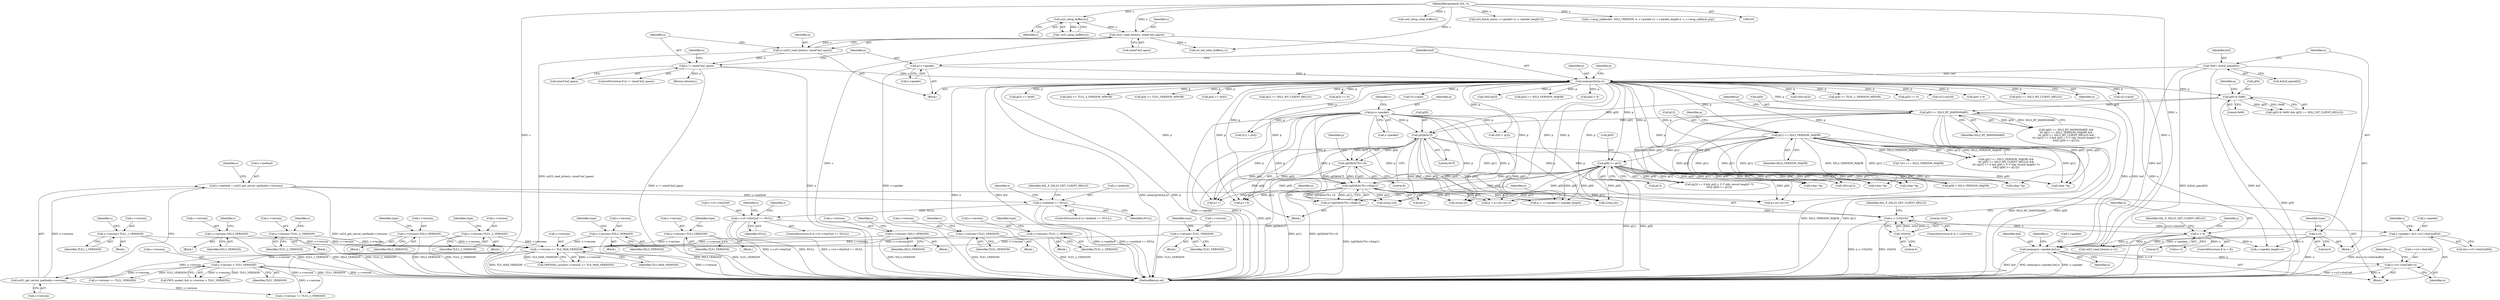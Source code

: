 digraph "0_openssl_26a59d9b46574e457870197dffa802871b4c8fc7_0@API" {
"1001133" [label="(Call,memcpy(s->packet,buf,n))"];
"1001119" [label="(Call,s->packet= &(s->s3->rbuf.buf[0]))"];
"1001105" [label="(Call,s->s3->rbuf.buf == NULL)"];
"1001083" [label="(Call,s->method == NULL)"];
"1001074" [label="(Call,s->method = ssl23_get_server_method(s->version))"];
"1001078" [label="(Call,ssl23_get_server_method(s->version))"];
"1000695" [label="(Call,s->version < TLS1_VERSION)"];
"1000687" [label="(Call,s->version <= TLS_MAX_VERSION)"];
"1000335" [label="(Call,s->version=TLS1_1_VERSION)"];
"1000404" [label="(Call,s->version=SSL3_VERSION)"];
"1000310" [label="(Call,s->version=TLS1_2_VERSION)"];
"1000586" [label="(Call,s->version=SSL3_VERSION)"];
"1000529" [label="(Call,s->version=TLS1_2_VERSION)"];
"1000604" [label="(Call,s->version=SSL3_VERSION)"];
"1000569" [label="(Call,s->version=TLS1_VERSION)"];
"1000373" [label="(Call,s->version=SSL3_VERSION)"];
"1000354" [label="(Call,s->version=TLS1_VERSION)"];
"1000552" [label="(Call,s->version=TLS1_1_VERSION)"];
"1000621" [label="(Call,s->version=TLS1_VERSION)"];
"1000150" [label="(Call,*buf= &(buf_space[0]))"];
"1000213" [label="(Call,memcpy(buf,p,n))"];
"1000208" [label="(Call,p=s->packet)"];
"1000202" [label="(Call,n != sizeof buf_space)"];
"1000195" [label="(Call,n=ssl23_read_bytes(s, sizeof buf_space))"];
"1000197" [label="(Call,ssl23_read_bytes(s, sizeof buf_space))"];
"1000192" [label="(Call,ssl3_setup_buffers(s))"];
"1000146" [label="(MethodParameterIn,SSL *s)"];
"1000165" [label="(Call,n=0)"];
"1000759" [label="(Call,n < 9)"];
"1000748" [label="(Call,n > (1024*4))"];
"1000734" [label="(Call,n=((p[0]&0x7f)<<8)|p[1])"];
"1000736" [label="(Call,((p[0]&0x7f)<<8)|p[1])"];
"1000737" [label="(Call,(p[0]&0x7f)<<8)"];
"1000738" [label="(Call,p[0]&0x7f)"];
"1000715" [label="(Call,p=s->packet)"];
"1000219" [label="(Call,p[0] & 0x80)"];
"1000428" [label="(Call,p[0] == SSL3_RT_HANDSHAKE)"];
"1000434" [label="(Call,p[1] == SSL3_VERSION_MAJOR)"];
"1000457" [label="(Call,p[9] >= p[1])"];
"1000750" [label="(Call,1024*4)"];
"1001139" [label="(Call,s->s3->rbuf.left=n)"];
"1001073" [label="(Block,)"];
"1000243" [label="(Call,v[0]=p[3])"];
"1000868" [label="(Call,*(d++) = SSL3_VERSION_MAJOR)"];
"1000764" [label="(Identifier,SSL_F_SSL23_GET_CLIENT_HELLO)"];
"1000269" [label="(Call,p[3] == SSL3_VERSION_MAJOR)"];
"1001152" [label="(Identifier,s)"];
"1000585" [label="(Block,)"];
"1000603" [label="(Block,)"];
"1000568" [label="(Block,)"];
"1001105" [label="(Call,s->s3->rbuf.buf == NULL)"];
"1000355" [label="(Call,s->version)"];
"1000769" [label="(Call,ssl23_read_bytes(s,n+2))"];
"1000750" [label="(Call,1024*4)"];
"1000435" [label="(Call,p[1])"];
"1000452" [label="(Call,p[4] < 5)"];
"1000152" [label="(Call,&(buf_space[0]))"];
"1000314" [label="(Identifier,TLS1_2_VERSION)"];
"1000432" [label="(Identifier,SSL3_RT_HANDSHAKE)"];
"1001137" [label="(Identifier,buf)"];
"1000761" [label="(Literal,9)"];
"1000147" [label="(Block,)"];
"1000734" [label="(Call,n=((p[0]&0x7f)<<8)|p[1])"];
"1000722" [label="(Identifier,v)"];
"1001252" [label="(MethodReturn,int)"];
"1000207" [label="(Identifier,n)"];
"1000573" [label="(Identifier,TLS1_VERSION)"];
"1000442" [label="(Identifier,p)"];
"1000404" [label="(Call,s->version=SSL3_VERSION)"];
"1000433" [label="(Call,(p[1] == SSL3_VERSION_MAJOR) &&\n\t\t\t (p[5] == SSL3_MT_CLIENT_HELLO) &&\n\t\t\t ((p[3] == 0 && p[4] < 5 /* silly record length? */)\n\t\t\t\t|| (p[9] >= p[1])))"];
"1000210" [label="(Call,s->packet)"];
"1001096" [label="(Identifier,s)"];
"1000171" [label="(Identifier,type)"];
"1000748" [label="(Call,n > (1024*4))"];
"1000199" [label="(Call,sizeof buf_space)"];
"1000661" [label="(Call,(char *)p)"];
"1000605" [label="(Call,s->version)"];
"1000825" [label="(Call,n2s(p,sil))"];
"1001000" [label="(Call,p++)"];
"1001116" [label="(Call,ssl3_setup_read_buffer(s))"];
"1000771" [label="(Call,n+2)"];
"1000768" [label="(Identifier,j)"];
"1000309" [label="(Block,)"];
"1000317" [label="(Identifier,s)"];
"1000604" [label="(Call,s->version=SSL3_VERSION)"];
"1000760" [label="(Identifier,n)"];
"1000743" [label="(Literal,8)"];
"1000620" [label="(Block,)"];
"1000530" [label="(Call,s->version)"];
"1000759" [label="(Call,n < 9)"];
"1001095" [label="(Call,ssl_init_wbio_buffer(s,1))"];
"1000311" [label="(Call,s->version)"];
"1000146" [label="(MethodParameterIn,SSL *s)"];
"1000461" [label="(Call,p[1])"];
"1000819" [label="(Call,p+=5)"];
"1001082" [label="(ControlStructure,if (s->method == NULL))"];
"1000377" [label="(Identifier,SSL3_VERSION)"];
"1000219" [label="(Call,p[0] & 0x80)"];
"1000275" [label="(Call,v[0]=p[3])"];
"1000465" [label="(Call,v[0]=p[1])"];
"1000323" [label="(Call,p[4] >= TLS1_1_VERSION_MINOR)"];
"1000445" [label="(Call,(p[3] == 0 && p[4] < 5 /* silly record length? */)\n\t\t\t\t|| (p[9] >= p[1]))"];
"1000688" [label="(Call,s->version)"];
"1000310" [label="(Call,s->version=TLS1_2_VERSION)"];
"1000195" [label="(Call,n=ssl23_read_bytes(s, sizeof buf_space))"];
"1000403" [label="(Block,)"];
"1000755" [label="(Identifier,SSL_F_SSL23_GET_CLIENT_HELLO)"];
"1001085" [label="(Identifier,s)"];
"1000474" [label="(Call,p[3] == 0)"];
"1000180" [label="(Block,)"];
"1000529" [label="(Call,s->version=TLS1_2_VERSION)"];
"1000501" [label="(Call,v[1]=p[10])"];
"1000676" [label="(Call,(char *)p)"];
"1000635" [label="(Call,(char *)p)"];
"1000758" [label="(ControlStructure,if (n < 9))"];
"1000434" [label="(Call,p[1] == SSL3_VERSION_MAJOR)"];
"1000479" [label="(Call,p[4] < 6)"];
"1000203" [label="(Identifier,n)"];
"1000335" [label="(Call,s->version=TLS1_1_VERSION)"];
"1000822" [label="(Call,n2s(p,csl))"];
"1000551" [label="(Block,)"];
"1001139" [label="(Call,s->s3->rbuf.left=n)"];
"1001207" [label="(Call,s->version == TLS1_VERSION)"];
"1000226" [label="(Identifier,p)"];
"1000429" [label="(Call,p[0])"];
"1000440" [label="(Call,p[5] == SSL3_MT_CLIENT_HELLO)"];
"1000334" [label="(Block,)"];
"1000621" [label="(Call,s->version=TLS1_VERSION)"];
"1000737" [label="(Call,(p[0]&0x7f)<<8)"];
"1000358" [label="(Identifier,TLS1_VERSION)"];
"1000202" [label="(Call,n != sizeof buf_space)"];
"1000533" [label="(Identifier,TLS1_2_VERSION)"];
"1000490" [label="(Call,p[9] > SSL3_VERSION_MAJOR)"];
"1000644" [label="(Call,(char *)p)"];
"1000438" [label="(Identifier,SSL3_VERSION_MAJOR)"];
"1001121" [label="(Identifier,s)"];
"1000216" [label="(Identifier,n)"];
"1000590" [label="(Identifier,SSL3_VERSION)"];
"1001104" [label="(ControlStructure,if (s->s3->rbuf.buf == NULL))"];
"1000727" [label="(Call,v[1] = p[4])"];
"1000535" [label="(Identifier,type)"];
"1000250" [label="(Call,v[1]=p[4])"];
"1000711" [label="(Block,)"];
"1000191" [label="(Call,!ssl3_setup_buffers(s))"];
"1000558" [label="(Identifier,type)"];
"1000749" [label="(Identifier,n)"];
"1000380" [label="(Identifier,s)"];
"1000686" [label="(Call,OPENSSL_assert(s->version <= TLS_MAX_VERSION))"];
"1000232" [label="(Call,p[3] == 0x00)"];
"1001087" [label="(Identifier,NULL)"];
"1001138" [label="(Identifier,n)"];
"1000828" [label="(Call,n2s(p,cl))"];
"1000575" [label="(Identifier,type)"];
"1000736" [label="(Call,((p[0]&0x7f)<<8)|p[1])"];
"1000739" [label="(Call,p[0])"];
"1000587" [label="(Call,s->version)"];
"1000716" [label="(Identifier,p)"];
"1000693" [label="(Call,FIPS_mode() && (s->version < TLS1_VERSION))"];
"1001143" [label="(Identifier,s)"];
"1001140" [label="(Call,s->s3->rbuf.left)"];
"1000192" [label="(Call,ssl3_setup_buffers(s))"];
"1000457" [label="(Call,p[9] >= p[1])"];
"1000458" [label="(Call,p[9])"];
"1000213" [label="(Call,memcpy(buf,p,n))"];
"1001079" [label="(Call,s->version)"];
"1000569" [label="(Call,s->version=TLS1_VERSION)"];
"1000751" [label="(Literal,1024)"];
"1000622" [label="(Call,s->version)"];
"1001090" [label="(Identifier,SSL_F_SSL23_GET_CLIENT_HELLO)"];
"1000198" [label="(Identifier,s)"];
"1000208" [label="(Call,p=s->packet)"];
"1000745" [label="(Identifier,p)"];
"1000193" [label="(Identifier,s)"];
"1001133" [label="(Call,memcpy(s->packet,buf,n))"];
"1000215" [label="(Identifier,p)"];
"1000411" [label="(Identifier,s)"];
"1000975" [label="(Call,p = p+csl+sil+cl)"];
"1001123" [label="(Call,&(s->s3->rbuf.buf[0]))"];
"1000427" [label="(Call,(p[0] == SSL3_RT_HANDSHAKE) &&\n\t\t\t (p[1] == SSL3_VERSION_MAJOR) &&\n\t\t\t (p[5] == SSL3_MT_CLIENT_HELLO) &&\n\t\t\t ((p[3] == 0 && p[4] < 5 /* silly record length? */)\n\t\t\t\t|| (p[9] >= p[1])))"];
"1000339" [label="(Identifier,TLS1_1_VERSION)"];
"1000717" [label="(Call,s->packet)"];
"1000167" [label="(Literal,0)"];
"1001134" [label="(Call,s->packet)"];
"1000556" [label="(Identifier,TLS1_1_VERSION)"];
"1000695" [label="(Call,s->version < TLS1_VERSION)"];
"1000204" [label="(Call,sizeof buf_space)"];
"1000220" [label="(Call,p[0])"];
"1001147" [label="(Identifier,n)"];
"1000201" [label="(ControlStructure,if (n != sizeof buf_space))"];
"1000627" [label="(Identifier,type)"];
"1000608" [label="(Identifier,SSL3_VERSION)"];
"1000298" [label="(Call,p[4] >= TLS1_2_VERSION_MINOR)"];
"1000290" [label="(Call,p[4] >= TLS1_VERSION_MINOR)"];
"1001113" [label="(Identifier,NULL)"];
"1000165" [label="(Call,n=0)"];
"1000653" [label="(Call,(char *)p)"];
"1000197" [label="(Call,ssl23_read_bytes(s, sizeof buf_space))"];
"1001078" [label="(Call,ssl23_get_server_method(s->version))"];
"1000428" [label="(Call,p[0] == SSL3_RT_HANDSHAKE)"];
"1001083" [label="(Call,s->method == NULL)"];
"1000715" [label="(Call,p=s->packet)"];
"1000373" [label="(Call,s->version=SSL3_VERSION)"];
"1000592" [label="(Identifier,type)"];
"1000223" [label="(Literal,0x80)"];
"1000586" [label="(Call,s->version=SSL3_VERSION)"];
"1000237" [label="(Call,p[4] == 0x02)"];
"1000747" [label="(ControlStructure,if (n > (1024*4)))"];
"1000985" [label="(Call,p <  s->packet+s->packet_length)"];
"1000436" [label="(Identifier,p)"];
"1001106" [label="(Call,s->s3->rbuf.buf)"];
"1000687" [label="(Call,s->version <= TLS_MAX_VERSION)"];
"1000570" [label="(Call,s->version)"];
"1000166" [label="(Identifier,n)"];
"1000214" [label="(Identifier,buf)"];
"1001099" [label="(Call,s->packet_length=n)"];
"1000218" [label="(Call,(p[0] & 0x80) && (p[2] == SSL2_MT_CLIENT_HELLO))"];
"1000553" [label="(Call,s->version)"];
"1000206" [label="(Return,return(n);)"];
"1000735" [label="(Identifier,n)"];
"1000336" [label="(Call,s->version)"];
"1001135" [label="(Identifier,s)"];
"1000361" [label="(Identifier,s)"];
"1000408" [label="(Identifier,SSL3_VERSION)"];
"1000752" [label="(Literal,4)"];
"1000224" [label="(Call,p[2] == SSL2_MT_CLIENT_HELLO)"];
"1001075" [label="(Call,s->method)"];
"1000354" [label="(Call,s->version=TLS1_VERSION)"];
"1000221" [label="(Identifier,p)"];
"1000209" [label="(Identifier,p)"];
"1000447" [label="(Call,p[3] == 0)"];
"1000342" [label="(Identifier,s)"];
"1000151" [label="(Identifier,buf)"];
"1000780" [label="(Call,ssl3_finish_mac(s, s->packet+2, s->packet_length-2))"];
"1000610" [label="(Identifier,type)"];
"1000796" [label="(Call,s->msg_callback(0, SSL2_VERSION, 0, s->packet+2, s->packet_length-2, s, s->msg_callback_arg))"];
"1001120" [label="(Call,s->packet)"];
"1000738" [label="(Call,p[0]&0x7f)"];
"1000150" [label="(Call,*buf= &(buf_space[0]))"];
"1000372" [label="(Block,)"];
"1000374" [label="(Call,s->version)"];
"1000742" [label="(Literal,0x7f)"];
"1000691" [label="(Identifier,TLS_MAX_VERSION)"];
"1000977" [label="(Call,p+csl+sil+cl)"];
"1001117" [label="(Identifier,s)"];
"1001074" [label="(Call,s->method = ssl23_get_server_method(s->version))"];
"1001183" [label="(Call,s->version == TLS1_2_VERSION)"];
"1000744" [label="(Call,p[1])"];
"1000552" [label="(Call,s->version=TLS1_1_VERSION)"];
"1000282" [label="(Call,v[1]=p[4])"];
"1000625" [label="(Identifier,TLS1_VERSION)"];
"1000353" [label="(Block,)"];
"1000699" [label="(Identifier,TLS1_VERSION)"];
"1000196" [label="(Identifier,n)"];
"1000528" [label="(Block,)"];
"1001084" [label="(Call,s->method)"];
"1000405" [label="(Call,s->version)"];
"1000696" [label="(Call,s->version)"];
"1000720" [label="(Call,v[0] = p[3])"];
"1001119" [label="(Call,s->packet= &(s->s3->rbuf.buf[0]))"];
"1001133" -> "1001073"  [label="AST: "];
"1001133" -> "1001138"  [label="CFG: "];
"1001134" -> "1001133"  [label="AST: "];
"1001137" -> "1001133"  [label="AST: "];
"1001138" -> "1001133"  [label="AST: "];
"1001143" -> "1001133"  [label="CFG: "];
"1001133" -> "1001252"  [label="DDG: s->packet"];
"1001133" -> "1001252"  [label="DDG: buf"];
"1001133" -> "1001252"  [label="DDG: memcpy(s->packet,buf,n)"];
"1001119" -> "1001133"  [label="DDG: s->packet"];
"1000150" -> "1001133"  [label="DDG: buf"];
"1000213" -> "1001133"  [label="DDG: buf"];
"1000213" -> "1001133"  [label="DDG: n"];
"1000165" -> "1001133"  [label="DDG: n"];
"1000759" -> "1001133"  [label="DDG: n"];
"1001133" -> "1001139"  [label="DDG: n"];
"1001119" -> "1001073"  [label="AST: "];
"1001119" -> "1001123"  [label="CFG: "];
"1001120" -> "1001119"  [label="AST: "];
"1001123" -> "1001119"  [label="AST: "];
"1001135" -> "1001119"  [label="CFG: "];
"1001119" -> "1001252"  [label="DDG: &(s->s3->rbuf.buf[0])"];
"1001105" -> "1001119"  [label="DDG: s->s3->rbuf.buf"];
"1001105" -> "1001104"  [label="AST: "];
"1001105" -> "1001113"  [label="CFG: "];
"1001106" -> "1001105"  [label="AST: "];
"1001113" -> "1001105"  [label="AST: "];
"1001117" -> "1001105"  [label="CFG: "];
"1001121" -> "1001105"  [label="CFG: "];
"1001105" -> "1001252"  [label="DDG: NULL"];
"1001105" -> "1001252"  [label="DDG: s->s3->rbuf.buf == NULL"];
"1001105" -> "1001252"  [label="DDG: s->s3->rbuf.buf"];
"1001083" -> "1001105"  [label="DDG: NULL"];
"1001083" -> "1001082"  [label="AST: "];
"1001083" -> "1001087"  [label="CFG: "];
"1001084" -> "1001083"  [label="AST: "];
"1001087" -> "1001083"  [label="AST: "];
"1001090" -> "1001083"  [label="CFG: "];
"1001096" -> "1001083"  [label="CFG: "];
"1001083" -> "1001252"  [label="DDG: s->method"];
"1001083" -> "1001252"  [label="DDG: s->method == NULL"];
"1001074" -> "1001083"  [label="DDG: s->method"];
"1001074" -> "1001073"  [label="AST: "];
"1001074" -> "1001078"  [label="CFG: "];
"1001075" -> "1001074"  [label="AST: "];
"1001078" -> "1001074"  [label="AST: "];
"1001085" -> "1001074"  [label="CFG: "];
"1001074" -> "1001252"  [label="DDG: ssl23_get_server_method(s->version)"];
"1001078" -> "1001074"  [label="DDG: s->version"];
"1001078" -> "1001079"  [label="CFG: "];
"1001079" -> "1001078"  [label="AST: "];
"1000695" -> "1001078"  [label="DDG: s->version"];
"1000687" -> "1001078"  [label="DDG: s->version"];
"1001078" -> "1001183"  [label="DDG: s->version"];
"1000695" -> "1000693"  [label="AST: "];
"1000695" -> "1000699"  [label="CFG: "];
"1000696" -> "1000695"  [label="AST: "];
"1000699" -> "1000695"  [label="AST: "];
"1000693" -> "1000695"  [label="CFG: "];
"1000695" -> "1001252"  [label="DDG: s->version"];
"1000695" -> "1001252"  [label="DDG: TLS1_VERSION"];
"1000695" -> "1000693"  [label="DDG: s->version"];
"1000695" -> "1000693"  [label="DDG: TLS1_VERSION"];
"1000687" -> "1000695"  [label="DDG: s->version"];
"1000695" -> "1001183"  [label="DDG: s->version"];
"1000695" -> "1001207"  [label="DDG: TLS1_VERSION"];
"1000687" -> "1000686"  [label="AST: "];
"1000687" -> "1000691"  [label="CFG: "];
"1000688" -> "1000687"  [label="AST: "];
"1000691" -> "1000687"  [label="AST: "];
"1000686" -> "1000687"  [label="CFG: "];
"1000687" -> "1001252"  [label="DDG: s->version"];
"1000687" -> "1001252"  [label="DDG: TLS_MAX_VERSION"];
"1000687" -> "1000686"  [label="DDG: s->version"];
"1000687" -> "1000686"  [label="DDG: TLS_MAX_VERSION"];
"1000335" -> "1000687"  [label="DDG: s->version"];
"1000404" -> "1000687"  [label="DDG: s->version"];
"1000310" -> "1000687"  [label="DDG: s->version"];
"1000586" -> "1000687"  [label="DDG: s->version"];
"1000529" -> "1000687"  [label="DDG: s->version"];
"1000604" -> "1000687"  [label="DDG: s->version"];
"1000569" -> "1000687"  [label="DDG: s->version"];
"1000373" -> "1000687"  [label="DDG: s->version"];
"1000354" -> "1000687"  [label="DDG: s->version"];
"1000552" -> "1000687"  [label="DDG: s->version"];
"1000621" -> "1000687"  [label="DDG: s->version"];
"1000687" -> "1001183"  [label="DDG: s->version"];
"1000335" -> "1000334"  [label="AST: "];
"1000335" -> "1000339"  [label="CFG: "];
"1000336" -> "1000335"  [label="AST: "];
"1000339" -> "1000335"  [label="AST: "];
"1000342" -> "1000335"  [label="CFG: "];
"1000335" -> "1001252"  [label="DDG: TLS1_1_VERSION"];
"1000404" -> "1000403"  [label="AST: "];
"1000404" -> "1000408"  [label="CFG: "];
"1000405" -> "1000404"  [label="AST: "];
"1000408" -> "1000404"  [label="AST: "];
"1000411" -> "1000404"  [label="CFG: "];
"1000404" -> "1001252"  [label="DDG: SSL3_VERSION"];
"1000310" -> "1000309"  [label="AST: "];
"1000310" -> "1000314"  [label="CFG: "];
"1000311" -> "1000310"  [label="AST: "];
"1000314" -> "1000310"  [label="AST: "];
"1000317" -> "1000310"  [label="CFG: "];
"1000310" -> "1001252"  [label="DDG: TLS1_2_VERSION"];
"1000586" -> "1000585"  [label="AST: "];
"1000586" -> "1000590"  [label="CFG: "];
"1000587" -> "1000586"  [label="AST: "];
"1000590" -> "1000586"  [label="AST: "];
"1000592" -> "1000586"  [label="CFG: "];
"1000586" -> "1001252"  [label="DDG: SSL3_VERSION"];
"1000529" -> "1000528"  [label="AST: "];
"1000529" -> "1000533"  [label="CFG: "];
"1000530" -> "1000529"  [label="AST: "];
"1000533" -> "1000529"  [label="AST: "];
"1000535" -> "1000529"  [label="CFG: "];
"1000529" -> "1001252"  [label="DDG: TLS1_2_VERSION"];
"1000604" -> "1000603"  [label="AST: "];
"1000604" -> "1000608"  [label="CFG: "];
"1000605" -> "1000604"  [label="AST: "];
"1000608" -> "1000604"  [label="AST: "];
"1000610" -> "1000604"  [label="CFG: "];
"1000604" -> "1001252"  [label="DDG: SSL3_VERSION"];
"1000569" -> "1000568"  [label="AST: "];
"1000569" -> "1000573"  [label="CFG: "];
"1000570" -> "1000569"  [label="AST: "];
"1000573" -> "1000569"  [label="AST: "];
"1000575" -> "1000569"  [label="CFG: "];
"1000569" -> "1001252"  [label="DDG: TLS1_VERSION"];
"1000373" -> "1000372"  [label="AST: "];
"1000373" -> "1000377"  [label="CFG: "];
"1000374" -> "1000373"  [label="AST: "];
"1000377" -> "1000373"  [label="AST: "];
"1000380" -> "1000373"  [label="CFG: "];
"1000373" -> "1001252"  [label="DDG: SSL3_VERSION"];
"1000354" -> "1000353"  [label="AST: "];
"1000354" -> "1000358"  [label="CFG: "];
"1000355" -> "1000354"  [label="AST: "];
"1000358" -> "1000354"  [label="AST: "];
"1000361" -> "1000354"  [label="CFG: "];
"1000354" -> "1001252"  [label="DDG: TLS1_VERSION"];
"1000552" -> "1000551"  [label="AST: "];
"1000552" -> "1000556"  [label="CFG: "];
"1000553" -> "1000552"  [label="AST: "];
"1000556" -> "1000552"  [label="AST: "];
"1000558" -> "1000552"  [label="CFG: "];
"1000552" -> "1001252"  [label="DDG: TLS1_1_VERSION"];
"1000621" -> "1000620"  [label="AST: "];
"1000621" -> "1000625"  [label="CFG: "];
"1000622" -> "1000621"  [label="AST: "];
"1000625" -> "1000621"  [label="AST: "];
"1000627" -> "1000621"  [label="CFG: "];
"1000621" -> "1001252"  [label="DDG: TLS1_VERSION"];
"1000150" -> "1000147"  [label="AST: "];
"1000150" -> "1000152"  [label="CFG: "];
"1000151" -> "1000150"  [label="AST: "];
"1000152" -> "1000150"  [label="AST: "];
"1000166" -> "1000150"  [label="CFG: "];
"1000150" -> "1001252"  [label="DDG: buf"];
"1000150" -> "1001252"  [label="DDG: &(buf_space[0])"];
"1000150" -> "1000213"  [label="DDG: buf"];
"1000213" -> "1000180"  [label="AST: "];
"1000213" -> "1000216"  [label="CFG: "];
"1000214" -> "1000213"  [label="AST: "];
"1000215" -> "1000213"  [label="AST: "];
"1000216" -> "1000213"  [label="AST: "];
"1000221" -> "1000213"  [label="CFG: "];
"1000213" -> "1001252"  [label="DDG: n"];
"1000213" -> "1001252"  [label="DDG: buf"];
"1000213" -> "1001252"  [label="DDG: memcpy(buf,p,n)"];
"1000213" -> "1001252"  [label="DDG: p"];
"1000208" -> "1000213"  [label="DDG: p"];
"1000202" -> "1000213"  [label="DDG: n"];
"1000213" -> "1000219"  [label="DDG: p"];
"1000213" -> "1000224"  [label="DDG: p"];
"1000213" -> "1000232"  [label="DDG: p"];
"1000213" -> "1000237"  [label="DDG: p"];
"1000213" -> "1000243"  [label="DDG: p"];
"1000213" -> "1000250"  [label="DDG: p"];
"1000213" -> "1000269"  [label="DDG: p"];
"1000213" -> "1000275"  [label="DDG: p"];
"1000213" -> "1000282"  [label="DDG: p"];
"1000213" -> "1000290"  [label="DDG: p"];
"1000213" -> "1000298"  [label="DDG: p"];
"1000213" -> "1000323"  [label="DDG: p"];
"1000213" -> "1000428"  [label="DDG: p"];
"1000213" -> "1000434"  [label="DDG: p"];
"1000213" -> "1000440"  [label="DDG: p"];
"1000213" -> "1000447"  [label="DDG: p"];
"1000213" -> "1000452"  [label="DDG: p"];
"1000213" -> "1000457"  [label="DDG: p"];
"1000213" -> "1000465"  [label="DDG: p"];
"1000213" -> "1000474"  [label="DDG: p"];
"1000213" -> "1000479"  [label="DDG: p"];
"1000213" -> "1000490"  [label="DDG: p"];
"1000213" -> "1000501"  [label="DDG: p"];
"1000213" -> "1000635"  [label="DDG: p"];
"1000213" -> "1000720"  [label="DDG: p"];
"1000213" -> "1000727"  [label="DDG: p"];
"1000213" -> "1000736"  [label="DDG: p"];
"1000213" -> "1000819"  [label="DDG: p"];
"1000213" -> "1000822"  [label="DDG: p"];
"1000213" -> "1000825"  [label="DDG: p"];
"1000213" -> "1000828"  [label="DDG: p"];
"1000213" -> "1000975"  [label="DDG: p"];
"1000213" -> "1000977"  [label="DDG: p"];
"1000213" -> "1000985"  [label="DDG: p"];
"1000213" -> "1001000"  [label="DDG: p"];
"1000213" -> "1001099"  [label="DDG: n"];
"1000208" -> "1000180"  [label="AST: "];
"1000208" -> "1000210"  [label="CFG: "];
"1000209" -> "1000208"  [label="AST: "];
"1000210" -> "1000208"  [label="AST: "];
"1000214" -> "1000208"  [label="CFG: "];
"1000208" -> "1001252"  [label="DDG: s->packet"];
"1000202" -> "1000201"  [label="AST: "];
"1000202" -> "1000204"  [label="CFG: "];
"1000203" -> "1000202"  [label="AST: "];
"1000204" -> "1000202"  [label="AST: "];
"1000207" -> "1000202"  [label="CFG: "];
"1000209" -> "1000202"  [label="CFG: "];
"1000202" -> "1001252"  [label="DDG: n"];
"1000202" -> "1001252"  [label="DDG: n != sizeof buf_space"];
"1000195" -> "1000202"  [label="DDG: n"];
"1000202" -> "1000206"  [label="DDG: n"];
"1000195" -> "1000180"  [label="AST: "];
"1000195" -> "1000197"  [label="CFG: "];
"1000196" -> "1000195"  [label="AST: "];
"1000197" -> "1000195"  [label="AST: "];
"1000203" -> "1000195"  [label="CFG: "];
"1000195" -> "1001252"  [label="DDG: ssl23_read_bytes(s, sizeof buf_space)"];
"1000197" -> "1000195"  [label="DDG: s"];
"1000197" -> "1000199"  [label="CFG: "];
"1000198" -> "1000197"  [label="AST: "];
"1000199" -> "1000197"  [label="AST: "];
"1000197" -> "1001252"  [label="DDG: s"];
"1000192" -> "1000197"  [label="DDG: s"];
"1000146" -> "1000197"  [label="DDG: s"];
"1000197" -> "1000769"  [label="DDG: s"];
"1000197" -> "1001095"  [label="DDG: s"];
"1000192" -> "1000191"  [label="AST: "];
"1000192" -> "1000193"  [label="CFG: "];
"1000193" -> "1000192"  [label="AST: "];
"1000191" -> "1000192"  [label="CFG: "];
"1000192" -> "1000191"  [label="DDG: s"];
"1000146" -> "1000192"  [label="DDG: s"];
"1000146" -> "1000145"  [label="AST: "];
"1000146" -> "1001252"  [label="DDG: s"];
"1000146" -> "1000769"  [label="DDG: s"];
"1000146" -> "1000780"  [label="DDG: s"];
"1000146" -> "1000796"  [label="DDG: s"];
"1000146" -> "1001095"  [label="DDG: s"];
"1000146" -> "1001116"  [label="DDG: s"];
"1000165" -> "1000147"  [label="AST: "];
"1000165" -> "1000167"  [label="CFG: "];
"1000166" -> "1000165"  [label="AST: "];
"1000167" -> "1000165"  [label="AST: "];
"1000171" -> "1000165"  [label="CFG: "];
"1000165" -> "1001252"  [label="DDG: n"];
"1000165" -> "1001099"  [label="DDG: n"];
"1000759" -> "1000758"  [label="AST: "];
"1000759" -> "1000761"  [label="CFG: "];
"1000760" -> "1000759"  [label="AST: "];
"1000761" -> "1000759"  [label="AST: "];
"1000764" -> "1000759"  [label="CFG: "];
"1000768" -> "1000759"  [label="CFG: "];
"1000759" -> "1001252"  [label="DDG: n < 9"];
"1000748" -> "1000759"  [label="DDG: n"];
"1000759" -> "1000769"  [label="DDG: n"];
"1000759" -> "1000771"  [label="DDG: n"];
"1000759" -> "1001099"  [label="DDG: n"];
"1000748" -> "1000747"  [label="AST: "];
"1000748" -> "1000750"  [label="CFG: "];
"1000749" -> "1000748"  [label="AST: "];
"1000750" -> "1000748"  [label="AST: "];
"1000755" -> "1000748"  [label="CFG: "];
"1000760" -> "1000748"  [label="CFG: "];
"1000748" -> "1001252"  [label="DDG: n > (1024*4)"];
"1000748" -> "1001252"  [label="DDG: 1024*4"];
"1000734" -> "1000748"  [label="DDG: n"];
"1000750" -> "1000748"  [label="DDG: 1024"];
"1000750" -> "1000748"  [label="DDG: 4"];
"1000734" -> "1000711"  [label="AST: "];
"1000734" -> "1000736"  [label="CFG: "];
"1000735" -> "1000734"  [label="AST: "];
"1000736" -> "1000734"  [label="AST: "];
"1000749" -> "1000734"  [label="CFG: "];
"1000734" -> "1001252"  [label="DDG: ((p[0]&0x7f)<<8)|p[1]"];
"1000736" -> "1000734"  [label="DDG: (p[0]&0x7f)<<8"];
"1000736" -> "1000734"  [label="DDG: p[1]"];
"1000736" -> "1000744"  [label="CFG: "];
"1000737" -> "1000736"  [label="AST: "];
"1000744" -> "1000736"  [label="AST: "];
"1000736" -> "1001252"  [label="DDG: p[1]"];
"1000736" -> "1001252"  [label="DDG: (p[0]&0x7f)<<8"];
"1000737" -> "1000736"  [label="DDG: p[0]&0x7f"];
"1000737" -> "1000736"  [label="DDG: 8"];
"1000434" -> "1000736"  [label="DDG: p[1]"];
"1000457" -> "1000736"  [label="DDG: p[1]"];
"1000715" -> "1000736"  [label="DDG: p"];
"1000736" -> "1000819"  [label="DDG: p[1]"];
"1000736" -> "1000822"  [label="DDG: p[1]"];
"1000736" -> "1000825"  [label="DDG: p[1]"];
"1000736" -> "1000828"  [label="DDG: p[1]"];
"1000736" -> "1000975"  [label="DDG: p[1]"];
"1000736" -> "1000977"  [label="DDG: p[1]"];
"1000736" -> "1000985"  [label="DDG: p[1]"];
"1000736" -> "1001000"  [label="DDG: p[1]"];
"1000737" -> "1000743"  [label="CFG: "];
"1000738" -> "1000737"  [label="AST: "];
"1000743" -> "1000737"  [label="AST: "];
"1000745" -> "1000737"  [label="CFG: "];
"1000737" -> "1001252"  [label="DDG: p[0]&0x7f"];
"1000738" -> "1000737"  [label="DDG: p[0]"];
"1000738" -> "1000737"  [label="DDG: 0x7f"];
"1000738" -> "1000742"  [label="CFG: "];
"1000739" -> "1000738"  [label="AST: "];
"1000742" -> "1000738"  [label="AST: "];
"1000743" -> "1000738"  [label="CFG: "];
"1000738" -> "1001252"  [label="DDG: p[0]"];
"1000715" -> "1000738"  [label="DDG: p"];
"1000219" -> "1000738"  [label="DDG: p[0]"];
"1000428" -> "1000738"  [label="DDG: p[0]"];
"1000738" -> "1000819"  [label="DDG: p[0]"];
"1000738" -> "1000822"  [label="DDG: p[0]"];
"1000738" -> "1000825"  [label="DDG: p[0]"];
"1000738" -> "1000828"  [label="DDG: p[0]"];
"1000738" -> "1000975"  [label="DDG: p[0]"];
"1000738" -> "1000977"  [label="DDG: p[0]"];
"1000738" -> "1000985"  [label="DDG: p[0]"];
"1000738" -> "1001000"  [label="DDG: p[0]"];
"1000715" -> "1000711"  [label="AST: "];
"1000715" -> "1000717"  [label="CFG: "];
"1000716" -> "1000715"  [label="AST: "];
"1000717" -> "1000715"  [label="AST: "];
"1000722" -> "1000715"  [label="CFG: "];
"1000715" -> "1001252"  [label="DDG: p"];
"1000715" -> "1001252"  [label="DDG: s->packet"];
"1000715" -> "1000720"  [label="DDG: p"];
"1000715" -> "1000727"  [label="DDG: p"];
"1000715" -> "1000819"  [label="DDG: p"];
"1000715" -> "1000822"  [label="DDG: p"];
"1000715" -> "1000825"  [label="DDG: p"];
"1000715" -> "1000828"  [label="DDG: p"];
"1000715" -> "1000975"  [label="DDG: p"];
"1000715" -> "1000977"  [label="DDG: p"];
"1000715" -> "1000985"  [label="DDG: p"];
"1000715" -> "1001000"  [label="DDG: p"];
"1000219" -> "1000218"  [label="AST: "];
"1000219" -> "1000223"  [label="CFG: "];
"1000220" -> "1000219"  [label="AST: "];
"1000223" -> "1000219"  [label="AST: "];
"1000226" -> "1000219"  [label="CFG: "];
"1000218" -> "1000219"  [label="CFG: "];
"1000219" -> "1001252"  [label="DDG: p[0]"];
"1000219" -> "1000218"  [label="DDG: p[0]"];
"1000219" -> "1000218"  [label="DDG: 0x80"];
"1000219" -> "1000428"  [label="DDG: p[0]"];
"1000428" -> "1000427"  [label="AST: "];
"1000428" -> "1000432"  [label="CFG: "];
"1000429" -> "1000428"  [label="AST: "];
"1000432" -> "1000428"  [label="AST: "];
"1000436" -> "1000428"  [label="CFG: "];
"1000427" -> "1000428"  [label="CFG: "];
"1000428" -> "1001252"  [label="DDG: SSL3_RT_HANDSHAKE"];
"1000428" -> "1001252"  [label="DDG: p[0]"];
"1000428" -> "1000427"  [label="DDG: p[0]"];
"1000428" -> "1000427"  [label="DDG: SSL3_RT_HANDSHAKE"];
"1000428" -> "1000635"  [label="DDG: p[0]"];
"1000428" -> "1000644"  [label="DDG: p[0]"];
"1000428" -> "1000653"  [label="DDG: p[0]"];
"1000428" -> "1000661"  [label="DDG: p[0]"];
"1000428" -> "1000676"  [label="DDG: p[0]"];
"1000434" -> "1000433"  [label="AST: "];
"1000434" -> "1000438"  [label="CFG: "];
"1000435" -> "1000434"  [label="AST: "];
"1000438" -> "1000434"  [label="AST: "];
"1000442" -> "1000434"  [label="CFG: "];
"1000433" -> "1000434"  [label="CFG: "];
"1000434" -> "1001252"  [label="DDG: SSL3_VERSION_MAJOR"];
"1000434" -> "1001252"  [label="DDG: p[1]"];
"1000434" -> "1000433"  [label="DDG: p[1]"];
"1000434" -> "1000433"  [label="DDG: SSL3_VERSION_MAJOR"];
"1000434" -> "1000457"  [label="DDG: p[1]"];
"1000434" -> "1000465"  [label="DDG: p[1]"];
"1000434" -> "1000490"  [label="DDG: SSL3_VERSION_MAJOR"];
"1000434" -> "1000635"  [label="DDG: p[1]"];
"1000434" -> "1000644"  [label="DDG: p[1]"];
"1000434" -> "1000653"  [label="DDG: p[1]"];
"1000434" -> "1000661"  [label="DDG: p[1]"];
"1000434" -> "1000676"  [label="DDG: p[1]"];
"1000434" -> "1000868"  [label="DDG: SSL3_VERSION_MAJOR"];
"1000457" -> "1000445"  [label="AST: "];
"1000457" -> "1000461"  [label="CFG: "];
"1000458" -> "1000457"  [label="AST: "];
"1000461" -> "1000457"  [label="AST: "];
"1000445" -> "1000457"  [label="CFG: "];
"1000457" -> "1001252"  [label="DDG: p[1]"];
"1000457" -> "1001252"  [label="DDG: p[9]"];
"1000457" -> "1000445"  [label="DDG: p[9]"];
"1000457" -> "1000445"  [label="DDG: p[1]"];
"1000457" -> "1000465"  [label="DDG: p[1]"];
"1000457" -> "1000490"  [label="DDG: p[9]"];
"1000457" -> "1000635"  [label="DDG: p[9]"];
"1000457" -> "1000635"  [label="DDG: p[1]"];
"1000457" -> "1000644"  [label="DDG: p[9]"];
"1000457" -> "1000644"  [label="DDG: p[1]"];
"1000457" -> "1000653"  [label="DDG: p[9]"];
"1000457" -> "1000653"  [label="DDG: p[1]"];
"1000457" -> "1000661"  [label="DDG: p[9]"];
"1000457" -> "1000661"  [label="DDG: p[1]"];
"1000457" -> "1000676"  [label="DDG: p[9]"];
"1000457" -> "1000676"  [label="DDG: p[1]"];
"1000457" -> "1000819"  [label="DDG: p[9]"];
"1000457" -> "1000822"  [label="DDG: p[9]"];
"1000457" -> "1000825"  [label="DDG: p[9]"];
"1000457" -> "1000828"  [label="DDG: p[9]"];
"1000457" -> "1000975"  [label="DDG: p[9]"];
"1000457" -> "1000977"  [label="DDG: p[9]"];
"1000457" -> "1000985"  [label="DDG: p[9]"];
"1000457" -> "1001000"  [label="DDG: p[9]"];
"1000750" -> "1000752"  [label="CFG: "];
"1000751" -> "1000750"  [label="AST: "];
"1000752" -> "1000750"  [label="AST: "];
"1001139" -> "1001073"  [label="AST: "];
"1001139" -> "1001147"  [label="CFG: "];
"1001140" -> "1001139"  [label="AST: "];
"1001147" -> "1001139"  [label="AST: "];
"1001152" -> "1001139"  [label="CFG: "];
"1001139" -> "1001252"  [label="DDG: s->s3->rbuf.left"];
"1001139" -> "1001252"  [label="DDG: n"];
}
